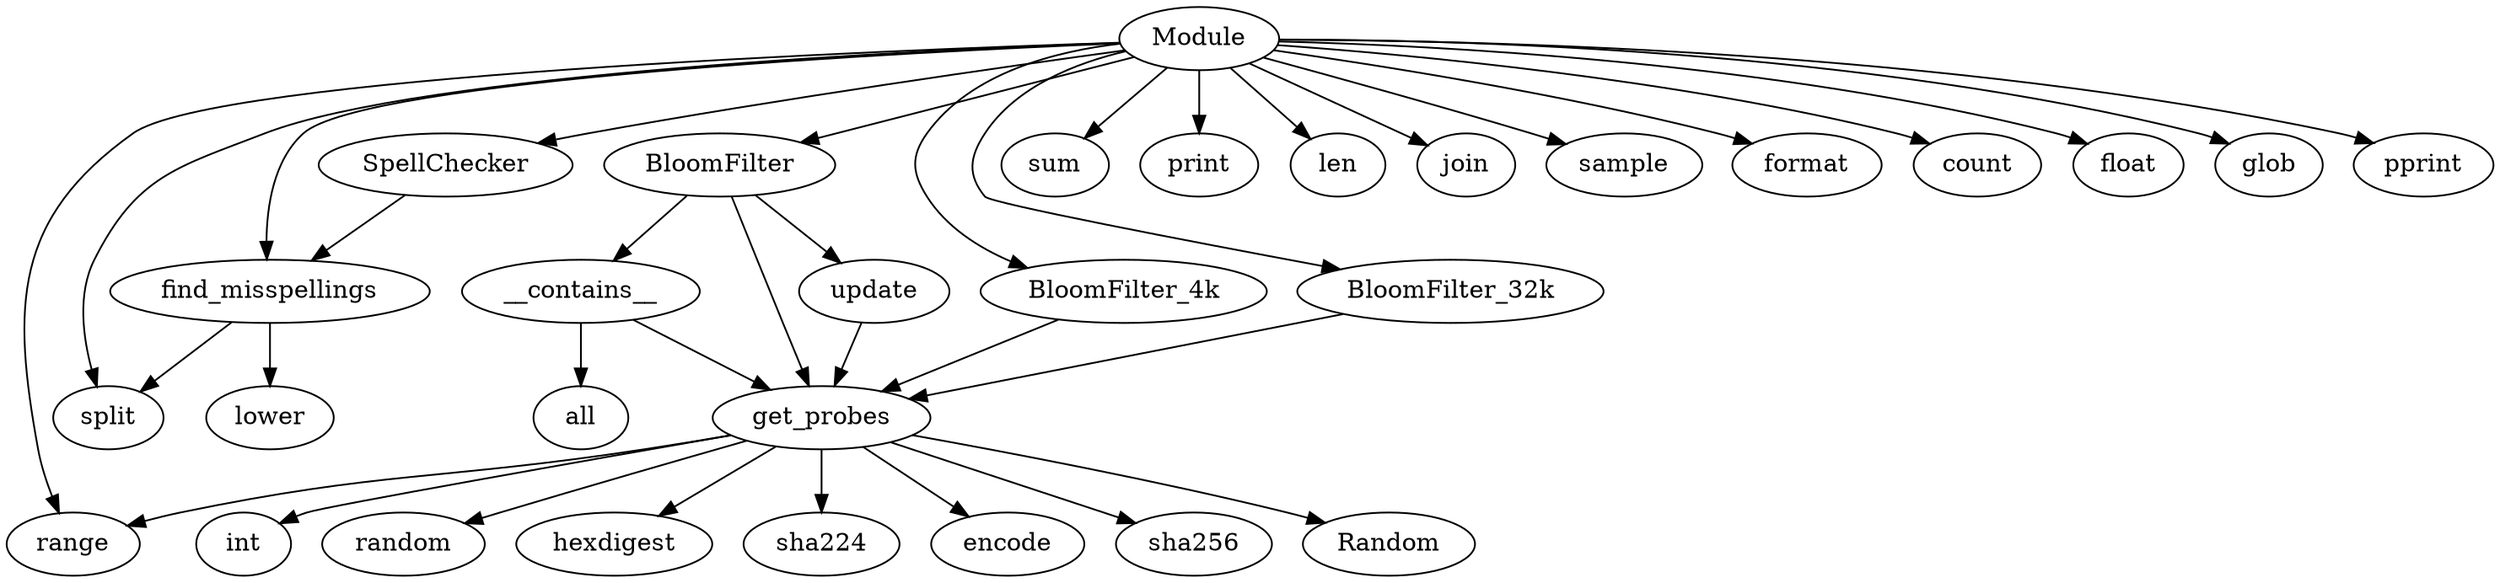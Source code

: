 strict digraph  {
get_probes;
Random;
int;
random;
range;
update;
__contains__;
all;
find_misspellings;
split;
lower;
hexdigest;
sha224;
encode;
sha256;
Module;
BloomFilter;
SpellChecker;
BloomFilter_4k;
BloomFilter_32k;
sum;
print;
len;
join;
sample;
format;
count;
float;
glob;
pprint;
get_probes -> Random;
get_probes -> int;
get_probes -> random;
get_probes -> range;
get_probes -> hexdigest;
get_probes -> sha224;
get_probes -> encode;
get_probes -> sha256;
update -> get_probes;
__contains__ -> all;
__contains__ -> get_probes;
find_misspellings -> split;
find_misspellings -> lower;
Module -> BloomFilter;
Module -> SpellChecker;
Module -> BloomFilter_4k;
Module -> BloomFilter_32k;
Module -> split;
Module -> sum;
Module -> print;
Module -> len;
Module -> join;
Module -> sample;
Module -> range;
Module -> format;
Module -> count;
Module -> float;
Module -> glob;
Module -> pprint;
Module -> find_misspellings;
BloomFilter -> get_probes;
BloomFilter -> update;
BloomFilter -> __contains__;
SpellChecker -> find_misspellings;
BloomFilter_4k -> get_probes;
BloomFilter_32k -> get_probes;
}

